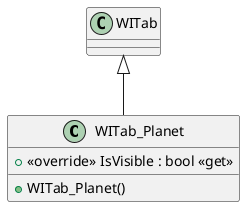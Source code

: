 @startuml
class WITab_Planet {
    + <<override>> IsVisible : bool <<get>>
    + WITab_Planet()
}
WITab <|-- WITab_Planet
@enduml
